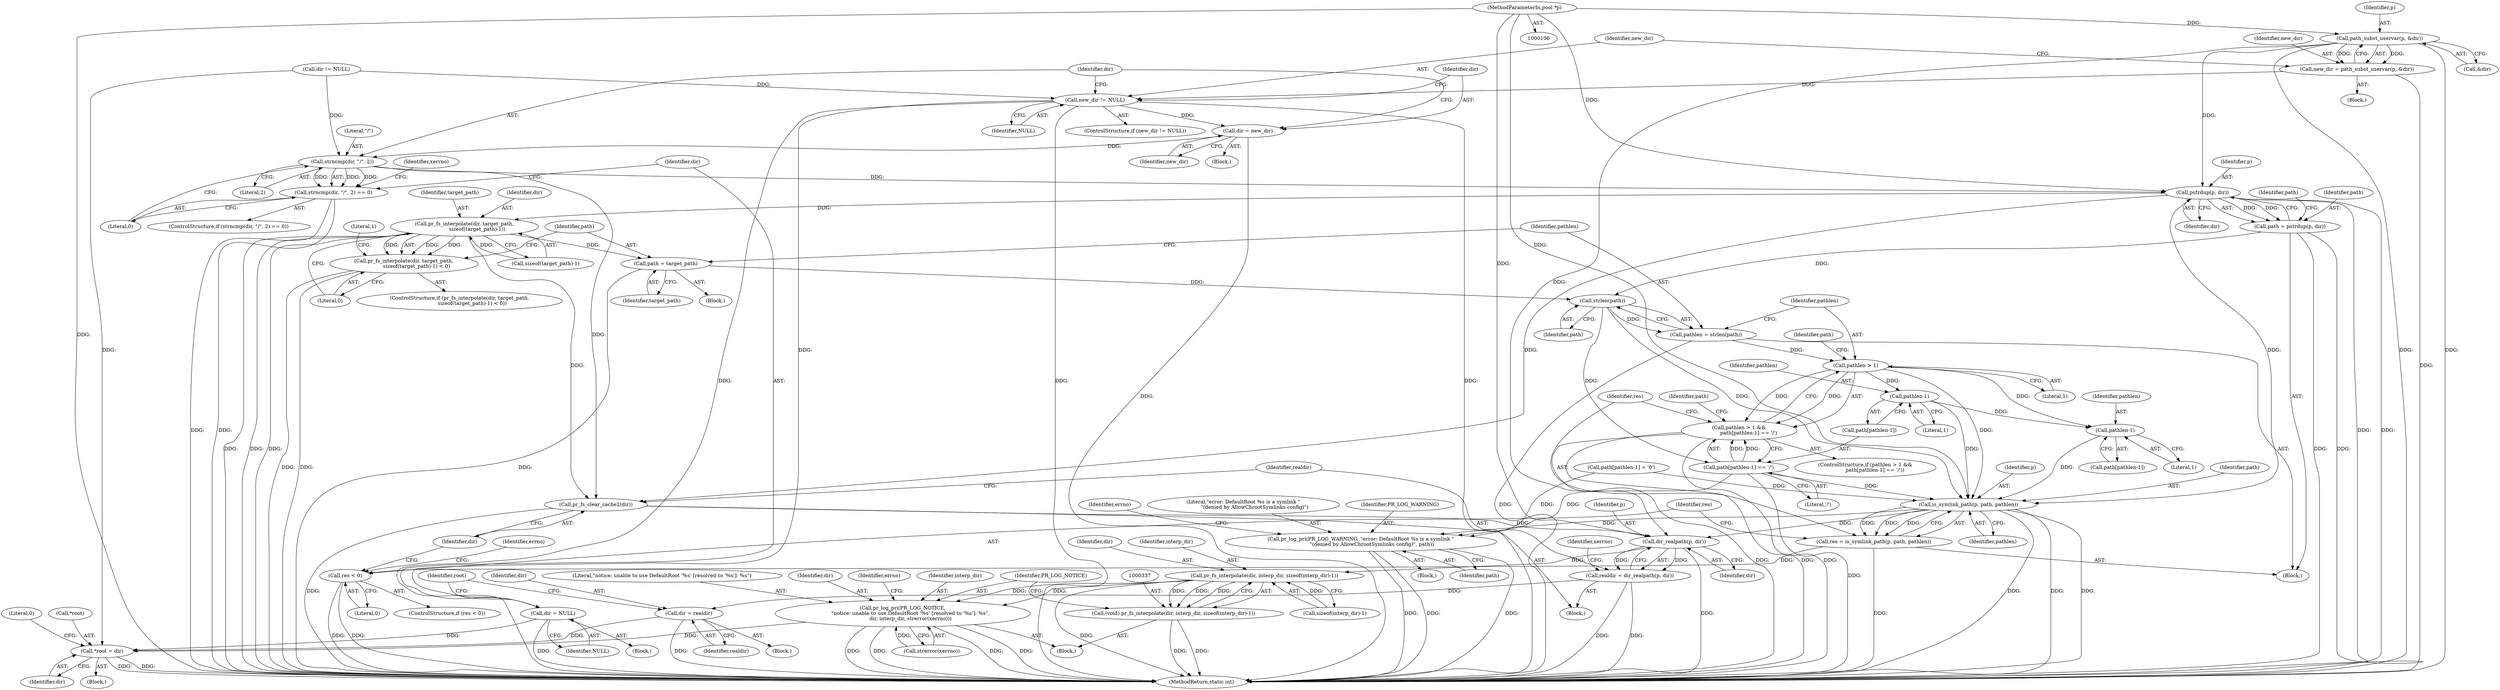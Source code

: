 digraph "0_proftpd_349addc3be4fcdad9bd4ec01ad1ccd916c898ed8@pointer" {
"1000189" [label="(Call,path_subst_uservar(p, &dir))"];
"1000107" [label="(MethodParameterIn,pool *p)"];
"1000187" [label="(Call,new_dir = path_subst_uservar(p, &dir))"];
"1000194" [label="(Call,new_dir != NULL)"];
"1000198" [label="(Call,dir = new_dir)"];
"1000203" [label="(Call,strncmp(dir, \"/\", 2))"];
"1000202" [label="(Call,strncmp(dir, \"/\", 2) == 0)"];
"1000229" [label="(Call,pstrdup(p, dir))"];
"1000227" [label="(Call,path = pstrdup(p, dir))"];
"1000263" [label="(Call,strlen(path))"];
"1000261" [label="(Call,pathlen = strlen(path))"];
"1000267" [label="(Call,pathlen > 1)"];
"1000266" [label="(Call,pathlen > 1 &&\n            path[pathlen-1] == '/')"];
"1000273" [label="(Call,pathlen-1)"];
"1000281" [label="(Call,pathlen-1)"];
"1000287" [label="(Call,is_symlink_path(p, path, pathlen))"];
"1000285" [label="(Call,res = is_symlink_path(p, path, pathlen))"];
"1000292" [label="(Call,res < 0)"];
"1000301" [label="(Call,pr_log_pri(PR_LOG_WARNING, \"error: DefaultRoot %s is a symlink \"\n              \"(denied by AllowChrootSymlinks config)\", path))"];
"1000316" [label="(Call,dir_realpath(p, dir))"];
"1000314" [label="(Call,realdir = dir_realpath(p, dir))"];
"1000325" [label="(Call,dir = realdir)"];
"1000355" [label="(Call,*root = dir)"];
"1000338" [label="(Call,pr_fs_interpolate(dir, interp_dir, sizeof(interp_dir)-1))"];
"1000336" [label="(Call,(void) pr_fs_interpolate(dir, interp_dir, sizeof(interp_dir)-1))"];
"1000345" [label="(Call,pr_log_pri(PR_LOG_NOTICE,\n          \"notice: unable to use DefaultRoot '%s' [resolved to '%s']: %s\",\n          dir, interp_dir, strerror(xerrno)))"];
"1000270" [label="(Call,path[pathlen-1] == '/')"];
"1000246" [label="(Call,pr_fs_interpolate(dir, target_path,\n                sizeof(target_path)-1))"];
"1000245" [label="(Call,pr_fs_interpolate(dir, target_path,\n                sizeof(target_path)-1) < 0)"];
"1000258" [label="(Call,path = target_path)"];
"1000311" [label="(Call,pr_fs_clear_cache2(dir))"];
"1000209" [label="(Call,dir = NULL)"];
"1000227" [label="(Call,path = pstrdup(p, dir))"];
"1000204" [label="(Identifier,dir)"];
"1000283" [label="(Literal,1)"];
"1000275" [label="(Literal,1)"];
"1000279" [label="(Call,path[pathlen-1])"];
"1000203" [label="(Call,strncmp(dir, \"/\", 2))"];
"1000264" [label="(Identifier,path)"];
"1000257" [label="(Literal,1)"];
"1000357" [label="(Identifier,root)"];
"1000187" [label="(Call,new_dir = path_subst_uservar(p, &dir))"];
"1000272" [label="(Identifier,path)"];
"1000201" [label="(ControlStructure,if (strncmp(dir, \"/\", 2) == 0))"];
"1000302" [label="(Identifier,PR_LOG_WARNING)"];
"1000213" [label="(Block,)"];
"1000301" [label="(Call,pr_log_pri(PR_LOG_WARNING, \"error: DefaultRoot %s is a symlink \"\n              \"(denied by AllowChrootSymlinks config)\", path))"];
"1000260" [label="(Identifier,target_path)"];
"1000298" [label="(Identifier,errno)"];
"1000312" [label="(Identifier,dir)"];
"1000268" [label="(Identifier,pathlen)"];
"1000325" [label="(Call,dir = realdir)"];
"1000188" [label="(Identifier,new_dir)"];
"1000355" [label="(Call,*root = dir)"];
"1000246" [label="(Call,pr_fs_interpolate(dir, target_path,\n                sizeof(target_path)-1))"];
"1000316" [label="(Call,dir_realpath(p, dir))"];
"1000270" [label="(Call,path[pathlen-1] == '/')"];
"1000339" [label="(Identifier,dir)"];
"1000185" [label="(Block,)"];
"1000199" [label="(Identifier,dir)"];
"1000209" [label="(Call,dir = NULL)"];
"1000361" [label="(MethodReturn,static int)"];
"1000258" [label="(Call,path = target_path)"];
"1000194" [label="(Call,new_dir != NULL)"];
"1000336" [label="(Call,(void) pr_fs_interpolate(dir, interp_dir, sizeof(interp_dir)-1))"];
"1000265" [label="(ControlStructure,if (pathlen > 1 &&\n            path[pathlen-1] == '/'))"];
"1000329" [label="(Block,)"];
"1000324" [label="(Block,)"];
"1000286" [label="(Identifier,res)"];
"1000253" [label="(Literal,0)"];
"1000230" [label="(Identifier,p)"];
"1000191" [label="(Call,&dir)"];
"1000198" [label="(Call,dir = new_dir)"];
"1000261" [label="(Call,pathlen = strlen(path))"];
"1000217" [label="(Identifier,xerrno)"];
"1000327" [label="(Identifier,realdir)"];
"1000341" [label="(Call,sizeof(interp_dir)-1)"];
"1000229" [label="(Call,pstrdup(p, dir))"];
"1000345" [label="(Call,pr_log_pri(PR_LOG_NOTICE,\n          \"notice: unable to use DefaultRoot '%s' [resolved to '%s']: %s\",\n          dir, interp_dir, strerror(xerrno)))"];
"1000259" [label="(Identifier,path)"];
"1000189" [label="(Call,path_subst_uservar(p, &dir))"];
"1000107" [label="(MethodParameterIn,pool *p)"];
"1000235" [label="(Identifier,path)"];
"1000306" [label="(Identifier,errno)"];
"1000326" [label="(Identifier,dir)"];
"1000245" [label="(Call,pr_fs_interpolate(dir, target_path,\n                sizeof(target_path)-1) < 0)"];
"1000282" [label="(Identifier,pathlen)"];
"1000228" [label="(Identifier,path)"];
"1000300" [label="(Block,)"];
"1000287" [label="(Call,is_symlink_path(p, path, pathlen))"];
"1000303" [label="(Literal,\"error: DefaultRoot %s is a symlink \"\n              \"(denied by AllowChrootSymlinks config)\")"];
"1000350" [label="(Call,strerror(xerrno))"];
"1000263" [label="(Call,strlen(path))"];
"1000190" [label="(Identifier,p)"];
"1000267" [label="(Call,pathlen > 1)"];
"1000285" [label="(Call,res = is_symlink_path(p, path, pathlen))"];
"1000291" [label="(ControlStructure,if (res < 0))"];
"1000200" [label="(Identifier,new_dir)"];
"1000195" [label="(Identifier,new_dir)"];
"1000314" [label="(Call,realdir = dir_realpath(p, dir))"];
"1000292" [label="(Call,res < 0)"];
"1000110" [label="(Block,)"];
"1000269" [label="(Literal,1)"];
"1000266" [label="(Call,pathlen > 1 &&\n            path[pathlen-1] == '/')"];
"1000315" [label="(Identifier,realdir)"];
"1000211" [label="(Identifier,NULL)"];
"1000197" [label="(Block,)"];
"1000248" [label="(Identifier,target_path)"];
"1000318" [label="(Identifier,dir)"];
"1000244" [label="(ControlStructure,if (pr_fs_interpolate(dir, target_path,\n                sizeof(target_path)-1) < 0))"];
"1000290" [label="(Identifier,pathlen)"];
"1000346" [label="(Identifier,PR_LOG_NOTICE)"];
"1000196" [label="(Identifier,NULL)"];
"1000271" [label="(Call,path[pathlen-1])"];
"1000349" [label="(Identifier,interp_dir)"];
"1000293" [label="(Identifier,res)"];
"1000223" [label="(Block,)"];
"1000304" [label="(Identifier,path)"];
"1000193" [label="(ControlStructure,if (new_dir != NULL))"];
"1000207" [label="(Literal,0)"];
"1000276" [label="(Literal,'/')"];
"1000320" [label="(Identifier,xerrno)"];
"1000262" [label="(Identifier,pathlen)"];
"1000347" [label="(Literal,\"notice: unable to use DefaultRoot '%s' [resolved to '%s']: %s\")"];
"1000294" [label="(Literal,0)"];
"1000288" [label="(Identifier,p)"];
"1000338" [label="(Call,pr_fs_interpolate(dir, interp_dir, sizeof(interp_dir)-1))"];
"1000289" [label="(Identifier,path)"];
"1000280" [label="(Identifier,path)"];
"1000348" [label="(Identifier,dir)"];
"1000210" [label="(Identifier,dir)"];
"1000247" [label="(Identifier,dir)"];
"1000182" [label="(Call,dir != NULL)"];
"1000311" [label="(Call,pr_fs_clear_cache2(dir))"];
"1000281" [label="(Call,pathlen-1)"];
"1000205" [label="(Literal,\"/\")"];
"1000249" [label="(Call,sizeof(target_path)-1)"];
"1000273" [label="(Call,pathlen-1)"];
"1000358" [label="(Identifier,dir)"];
"1000356" [label="(Call,*root)"];
"1000231" [label="(Identifier,dir)"];
"1000206" [label="(Literal,2)"];
"1000243" [label="(Block,)"];
"1000340" [label="(Identifier,interp_dir)"];
"1000317" [label="(Identifier,p)"];
"1000360" [label="(Literal,0)"];
"1000208" [label="(Block,)"];
"1000278" [label="(Call,path[pathlen-1] = '\0')"];
"1000353" [label="(Identifier,errno)"];
"1000202" [label="(Call,strncmp(dir, \"/\", 2) == 0)"];
"1000274" [label="(Identifier,pathlen)"];
"1000189" -> "1000187"  [label="AST: "];
"1000189" -> "1000191"  [label="CFG: "];
"1000190" -> "1000189"  [label="AST: "];
"1000191" -> "1000189"  [label="AST: "];
"1000187" -> "1000189"  [label="CFG: "];
"1000189" -> "1000361"  [label="DDG: "];
"1000189" -> "1000361"  [label="DDG: "];
"1000189" -> "1000187"  [label="DDG: "];
"1000189" -> "1000187"  [label="DDG: "];
"1000107" -> "1000189"  [label="DDG: "];
"1000189" -> "1000229"  [label="DDG: "];
"1000189" -> "1000316"  [label="DDG: "];
"1000107" -> "1000106"  [label="AST: "];
"1000107" -> "1000361"  [label="DDG: "];
"1000107" -> "1000229"  [label="DDG: "];
"1000107" -> "1000287"  [label="DDG: "];
"1000107" -> "1000316"  [label="DDG: "];
"1000187" -> "1000185"  [label="AST: "];
"1000188" -> "1000187"  [label="AST: "];
"1000195" -> "1000187"  [label="CFG: "];
"1000187" -> "1000361"  [label="DDG: "];
"1000187" -> "1000194"  [label="DDG: "];
"1000194" -> "1000193"  [label="AST: "];
"1000194" -> "1000196"  [label="CFG: "];
"1000195" -> "1000194"  [label="AST: "];
"1000196" -> "1000194"  [label="AST: "];
"1000199" -> "1000194"  [label="CFG: "];
"1000204" -> "1000194"  [label="CFG: "];
"1000194" -> "1000361"  [label="DDG: "];
"1000194" -> "1000361"  [label="DDG: "];
"1000194" -> "1000361"  [label="DDG: "];
"1000182" -> "1000194"  [label="DDG: "];
"1000194" -> "1000198"  [label="DDG: "];
"1000194" -> "1000209"  [label="DDG: "];
"1000198" -> "1000197"  [label="AST: "];
"1000198" -> "1000200"  [label="CFG: "];
"1000199" -> "1000198"  [label="AST: "];
"1000200" -> "1000198"  [label="AST: "];
"1000204" -> "1000198"  [label="CFG: "];
"1000198" -> "1000361"  [label="DDG: "];
"1000198" -> "1000203"  [label="DDG: "];
"1000203" -> "1000202"  [label="AST: "];
"1000203" -> "1000206"  [label="CFG: "];
"1000204" -> "1000203"  [label="AST: "];
"1000205" -> "1000203"  [label="AST: "];
"1000206" -> "1000203"  [label="AST: "];
"1000207" -> "1000203"  [label="CFG: "];
"1000203" -> "1000202"  [label="DDG: "];
"1000203" -> "1000202"  [label="DDG: "];
"1000203" -> "1000202"  [label="DDG: "];
"1000182" -> "1000203"  [label="DDG: "];
"1000203" -> "1000229"  [label="DDG: "];
"1000203" -> "1000311"  [label="DDG: "];
"1000202" -> "1000201"  [label="AST: "];
"1000202" -> "1000207"  [label="CFG: "];
"1000207" -> "1000202"  [label="AST: "];
"1000210" -> "1000202"  [label="CFG: "];
"1000217" -> "1000202"  [label="CFG: "];
"1000202" -> "1000361"  [label="DDG: "];
"1000202" -> "1000361"  [label="DDG: "];
"1000229" -> "1000227"  [label="AST: "];
"1000229" -> "1000231"  [label="CFG: "];
"1000230" -> "1000229"  [label="AST: "];
"1000231" -> "1000229"  [label="AST: "];
"1000227" -> "1000229"  [label="CFG: "];
"1000229" -> "1000361"  [label="DDG: "];
"1000229" -> "1000361"  [label="DDG: "];
"1000229" -> "1000227"  [label="DDG: "];
"1000229" -> "1000227"  [label="DDG: "];
"1000229" -> "1000246"  [label="DDG: "];
"1000229" -> "1000287"  [label="DDG: "];
"1000229" -> "1000311"  [label="DDG: "];
"1000227" -> "1000223"  [label="AST: "];
"1000228" -> "1000227"  [label="AST: "];
"1000235" -> "1000227"  [label="CFG: "];
"1000227" -> "1000361"  [label="DDG: "];
"1000227" -> "1000361"  [label="DDG: "];
"1000227" -> "1000263"  [label="DDG: "];
"1000263" -> "1000261"  [label="AST: "];
"1000263" -> "1000264"  [label="CFG: "];
"1000264" -> "1000263"  [label="AST: "];
"1000261" -> "1000263"  [label="CFG: "];
"1000263" -> "1000261"  [label="DDG: "];
"1000258" -> "1000263"  [label="DDG: "];
"1000263" -> "1000270"  [label="DDG: "];
"1000263" -> "1000287"  [label="DDG: "];
"1000261" -> "1000223"  [label="AST: "];
"1000262" -> "1000261"  [label="AST: "];
"1000268" -> "1000261"  [label="CFG: "];
"1000261" -> "1000361"  [label="DDG: "];
"1000261" -> "1000267"  [label="DDG: "];
"1000267" -> "1000266"  [label="AST: "];
"1000267" -> "1000269"  [label="CFG: "];
"1000268" -> "1000267"  [label="AST: "];
"1000269" -> "1000267"  [label="AST: "];
"1000272" -> "1000267"  [label="CFG: "];
"1000266" -> "1000267"  [label="CFG: "];
"1000267" -> "1000266"  [label="DDG: "];
"1000267" -> "1000266"  [label="DDG: "];
"1000267" -> "1000273"  [label="DDG: "];
"1000267" -> "1000281"  [label="DDG: "];
"1000267" -> "1000287"  [label="DDG: "];
"1000266" -> "1000265"  [label="AST: "];
"1000266" -> "1000270"  [label="CFG: "];
"1000270" -> "1000266"  [label="AST: "];
"1000280" -> "1000266"  [label="CFG: "];
"1000286" -> "1000266"  [label="CFG: "];
"1000266" -> "1000361"  [label="DDG: "];
"1000266" -> "1000361"  [label="DDG: "];
"1000266" -> "1000361"  [label="DDG: "];
"1000270" -> "1000266"  [label="DDG: "];
"1000270" -> "1000266"  [label="DDG: "];
"1000273" -> "1000271"  [label="AST: "];
"1000273" -> "1000275"  [label="CFG: "];
"1000274" -> "1000273"  [label="AST: "];
"1000275" -> "1000273"  [label="AST: "];
"1000271" -> "1000273"  [label="CFG: "];
"1000273" -> "1000281"  [label="DDG: "];
"1000273" -> "1000287"  [label="DDG: "];
"1000281" -> "1000279"  [label="AST: "];
"1000281" -> "1000283"  [label="CFG: "];
"1000282" -> "1000281"  [label="AST: "];
"1000283" -> "1000281"  [label="AST: "];
"1000279" -> "1000281"  [label="CFG: "];
"1000281" -> "1000287"  [label="DDG: "];
"1000287" -> "1000285"  [label="AST: "];
"1000287" -> "1000290"  [label="CFG: "];
"1000288" -> "1000287"  [label="AST: "];
"1000289" -> "1000287"  [label="AST: "];
"1000290" -> "1000287"  [label="AST: "];
"1000285" -> "1000287"  [label="CFG: "];
"1000287" -> "1000361"  [label="DDG: "];
"1000287" -> "1000361"  [label="DDG: "];
"1000287" -> "1000361"  [label="DDG: "];
"1000287" -> "1000285"  [label="DDG: "];
"1000287" -> "1000285"  [label="DDG: "];
"1000287" -> "1000285"  [label="DDG: "];
"1000270" -> "1000287"  [label="DDG: "];
"1000278" -> "1000287"  [label="DDG: "];
"1000287" -> "1000301"  [label="DDG: "];
"1000287" -> "1000316"  [label="DDG: "];
"1000285" -> "1000223"  [label="AST: "];
"1000286" -> "1000285"  [label="AST: "];
"1000293" -> "1000285"  [label="CFG: "];
"1000285" -> "1000361"  [label="DDG: "];
"1000285" -> "1000292"  [label="DDG: "];
"1000292" -> "1000291"  [label="AST: "];
"1000292" -> "1000294"  [label="CFG: "];
"1000293" -> "1000292"  [label="AST: "];
"1000294" -> "1000292"  [label="AST: "];
"1000298" -> "1000292"  [label="CFG: "];
"1000312" -> "1000292"  [label="CFG: "];
"1000292" -> "1000361"  [label="DDG: "];
"1000292" -> "1000361"  [label="DDG: "];
"1000301" -> "1000300"  [label="AST: "];
"1000301" -> "1000304"  [label="CFG: "];
"1000302" -> "1000301"  [label="AST: "];
"1000303" -> "1000301"  [label="AST: "];
"1000304" -> "1000301"  [label="AST: "];
"1000306" -> "1000301"  [label="CFG: "];
"1000301" -> "1000361"  [label="DDG: "];
"1000301" -> "1000361"  [label="DDG: "];
"1000301" -> "1000361"  [label="DDG: "];
"1000270" -> "1000301"  [label="DDG: "];
"1000278" -> "1000301"  [label="DDG: "];
"1000316" -> "1000314"  [label="AST: "];
"1000316" -> "1000318"  [label="CFG: "];
"1000317" -> "1000316"  [label="AST: "];
"1000318" -> "1000316"  [label="AST: "];
"1000314" -> "1000316"  [label="CFG: "];
"1000316" -> "1000361"  [label="DDG: "];
"1000316" -> "1000314"  [label="DDG: "];
"1000316" -> "1000314"  [label="DDG: "];
"1000311" -> "1000316"  [label="DDG: "];
"1000316" -> "1000338"  [label="DDG: "];
"1000314" -> "1000213"  [label="AST: "];
"1000315" -> "1000314"  [label="AST: "];
"1000320" -> "1000314"  [label="CFG: "];
"1000314" -> "1000361"  [label="DDG: "];
"1000314" -> "1000361"  [label="DDG: "];
"1000314" -> "1000325"  [label="DDG: "];
"1000325" -> "1000324"  [label="AST: "];
"1000325" -> "1000327"  [label="CFG: "];
"1000326" -> "1000325"  [label="AST: "];
"1000327" -> "1000325"  [label="AST: "];
"1000357" -> "1000325"  [label="CFG: "];
"1000325" -> "1000361"  [label="DDG: "];
"1000325" -> "1000355"  [label="DDG: "];
"1000355" -> "1000110"  [label="AST: "];
"1000355" -> "1000358"  [label="CFG: "];
"1000356" -> "1000355"  [label="AST: "];
"1000358" -> "1000355"  [label="AST: "];
"1000360" -> "1000355"  [label="CFG: "];
"1000355" -> "1000361"  [label="DDG: "];
"1000355" -> "1000361"  [label="DDG: "];
"1000209" -> "1000355"  [label="DDG: "];
"1000345" -> "1000355"  [label="DDG: "];
"1000182" -> "1000355"  [label="DDG: "];
"1000338" -> "1000336"  [label="AST: "];
"1000338" -> "1000341"  [label="CFG: "];
"1000339" -> "1000338"  [label="AST: "];
"1000340" -> "1000338"  [label="AST: "];
"1000341" -> "1000338"  [label="AST: "];
"1000336" -> "1000338"  [label="CFG: "];
"1000338" -> "1000361"  [label="DDG: "];
"1000338" -> "1000336"  [label="DDG: "];
"1000338" -> "1000336"  [label="DDG: "];
"1000338" -> "1000336"  [label="DDG: "];
"1000341" -> "1000338"  [label="DDG: "];
"1000338" -> "1000345"  [label="DDG: "];
"1000338" -> "1000345"  [label="DDG: "];
"1000336" -> "1000329"  [label="AST: "];
"1000337" -> "1000336"  [label="AST: "];
"1000346" -> "1000336"  [label="CFG: "];
"1000336" -> "1000361"  [label="DDG: "];
"1000336" -> "1000361"  [label="DDG: "];
"1000345" -> "1000329"  [label="AST: "];
"1000345" -> "1000350"  [label="CFG: "];
"1000346" -> "1000345"  [label="AST: "];
"1000347" -> "1000345"  [label="AST: "];
"1000348" -> "1000345"  [label="AST: "];
"1000349" -> "1000345"  [label="AST: "];
"1000350" -> "1000345"  [label="AST: "];
"1000353" -> "1000345"  [label="CFG: "];
"1000345" -> "1000361"  [label="DDG: "];
"1000345" -> "1000361"  [label="DDG: "];
"1000345" -> "1000361"  [label="DDG: "];
"1000345" -> "1000361"  [label="DDG: "];
"1000350" -> "1000345"  [label="DDG: "];
"1000270" -> "1000276"  [label="CFG: "];
"1000271" -> "1000270"  [label="AST: "];
"1000276" -> "1000270"  [label="AST: "];
"1000270" -> "1000361"  [label="DDG: "];
"1000246" -> "1000245"  [label="AST: "];
"1000246" -> "1000249"  [label="CFG: "];
"1000247" -> "1000246"  [label="AST: "];
"1000248" -> "1000246"  [label="AST: "];
"1000249" -> "1000246"  [label="AST: "];
"1000253" -> "1000246"  [label="CFG: "];
"1000246" -> "1000361"  [label="DDG: "];
"1000246" -> "1000361"  [label="DDG: "];
"1000246" -> "1000361"  [label="DDG: "];
"1000246" -> "1000245"  [label="DDG: "];
"1000246" -> "1000245"  [label="DDG: "];
"1000246" -> "1000245"  [label="DDG: "];
"1000249" -> "1000246"  [label="DDG: "];
"1000246" -> "1000258"  [label="DDG: "];
"1000246" -> "1000311"  [label="DDG: "];
"1000245" -> "1000244"  [label="AST: "];
"1000245" -> "1000253"  [label="CFG: "];
"1000253" -> "1000245"  [label="AST: "];
"1000257" -> "1000245"  [label="CFG: "];
"1000259" -> "1000245"  [label="CFG: "];
"1000245" -> "1000361"  [label="DDG: "];
"1000245" -> "1000361"  [label="DDG: "];
"1000258" -> "1000243"  [label="AST: "];
"1000258" -> "1000260"  [label="CFG: "];
"1000259" -> "1000258"  [label="AST: "];
"1000260" -> "1000258"  [label="AST: "];
"1000262" -> "1000258"  [label="CFG: "];
"1000258" -> "1000361"  [label="DDG: "];
"1000311" -> "1000213"  [label="AST: "];
"1000311" -> "1000312"  [label="CFG: "];
"1000312" -> "1000311"  [label="AST: "];
"1000315" -> "1000311"  [label="CFG: "];
"1000311" -> "1000361"  [label="DDG: "];
"1000209" -> "1000208"  [label="AST: "];
"1000209" -> "1000211"  [label="CFG: "];
"1000210" -> "1000209"  [label="AST: "];
"1000211" -> "1000209"  [label="AST: "];
"1000357" -> "1000209"  [label="CFG: "];
"1000209" -> "1000361"  [label="DDG: "];
}
